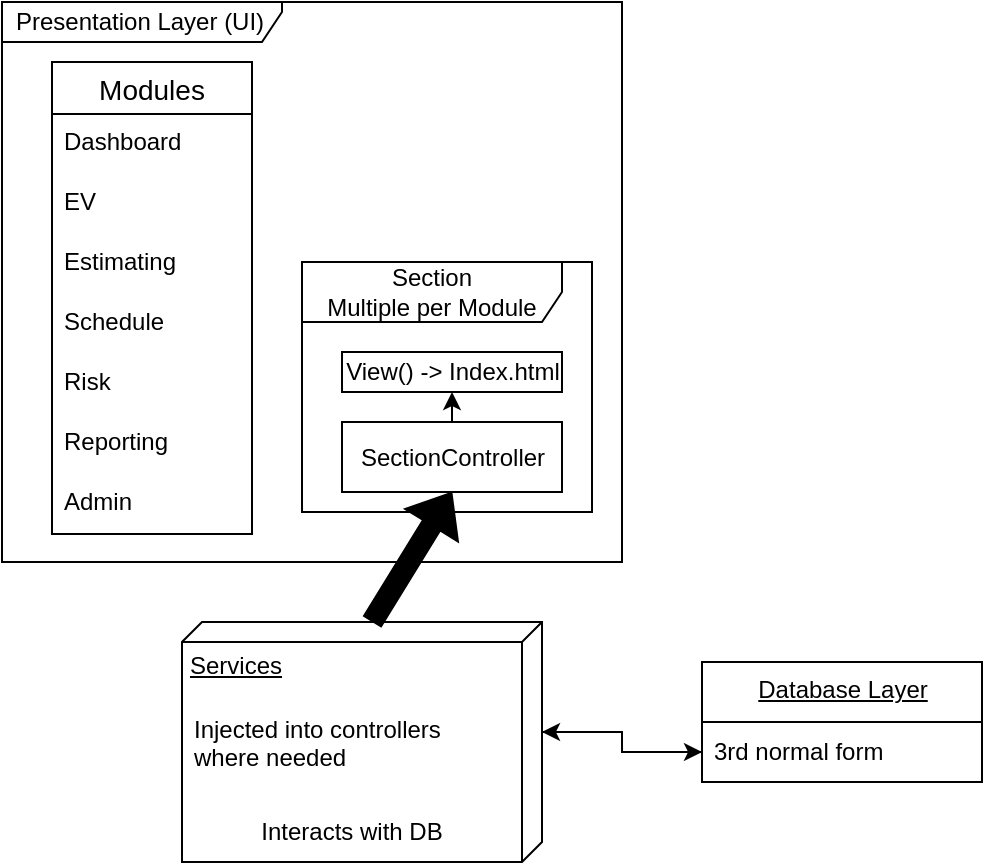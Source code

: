 <mxfile version="20.0.2" type="github">
  <diagram id="yPxyJZ8AM_hMuL3Unpa9" name="simple gitflow">
    <mxGraphModel dx="1347" dy="762" grid="1" gridSize="10" guides="1" tooltips="1" connect="1" arrows="1" fold="1" page="1" pageScale="1" pageWidth="1100" pageHeight="850" math="0" shadow="0">
      <root>
        <mxCell id="0" />
        <mxCell id="1" parent="0" />
        <mxCell id="UzCb-VMAC4h1DvaXCtll-26" value="Database Layer" style="swimlane;fontStyle=4;align=center;verticalAlign=top;childLayout=stackLayout;horizontal=1;startSize=30;horizontalStack=0;resizeParent=1;resizeParentMax=0;resizeLast=0;collapsible=0;marginBottom=0;html=1;" vertex="1" parent="1">
          <mxGeometry x="390" y="350" width="140" height="60" as="geometry" />
        </mxCell>
        <mxCell id="UzCb-VMAC4h1DvaXCtll-27" value="3rd normal form" style="html=1;strokeColor=none;fillColor=none;align=left;verticalAlign=middle;spacingLeft=4;spacingRight=4;rotatable=0;points=[[0,0.5],[1,0.5]];resizeWidth=1;" vertex="1" parent="UzCb-VMAC4h1DvaXCtll-26">
          <mxGeometry y="30" width="140" height="30" as="geometry" />
        </mxCell>
        <mxCell id="UzCb-VMAC4h1DvaXCtll-2" value="Presentation Layer (UI)" style="shape=umlFrame;whiteSpace=wrap;html=1;width=140;height=20;boundedLbl=1;verticalAlign=middle;align=left;spacingLeft=5;" vertex="1" parent="1">
          <mxGeometry x="40" y="20" width="310" height="280" as="geometry" />
        </mxCell>
        <mxCell id="UzCb-VMAC4h1DvaXCtll-16" value="Modules" style="swimlane;fontStyle=0;childLayout=stackLayout;horizontal=1;startSize=26;horizontalStack=0;resizeParent=1;resizeParentMax=0;resizeLast=0;collapsible=1;marginBottom=0;align=center;fontSize=14;" vertex="1" parent="1">
          <mxGeometry x="65" y="50" width="100" height="236" as="geometry">
            <mxRectangle x="30" y="40" width="90" height="30" as="alternateBounds" />
          </mxGeometry>
        </mxCell>
        <mxCell id="UzCb-VMAC4h1DvaXCtll-17" value="Dashboard  " style="text;strokeColor=none;fillColor=none;spacingLeft=4;spacingRight=4;overflow=hidden;rotatable=0;points=[[0,0.5],[1,0.5]];portConstraint=eastwest;fontSize=12;" vertex="1" parent="UzCb-VMAC4h1DvaXCtll-16">
          <mxGeometry y="26" width="100" height="30" as="geometry" />
        </mxCell>
        <mxCell id="UzCb-VMAC4h1DvaXCtll-18" value="EV" style="text;strokeColor=none;fillColor=none;spacingLeft=4;spacingRight=4;overflow=hidden;rotatable=0;points=[[0,0.5],[1,0.5]];portConstraint=eastwest;fontSize=12;" vertex="1" parent="UzCb-VMAC4h1DvaXCtll-16">
          <mxGeometry y="56" width="100" height="30" as="geometry" />
        </mxCell>
        <mxCell id="UzCb-VMAC4h1DvaXCtll-19" value="Estimating" style="text;strokeColor=none;fillColor=none;spacingLeft=4;spacingRight=4;overflow=hidden;rotatable=0;points=[[0,0.5],[1,0.5]];portConstraint=eastwest;fontSize=12;" vertex="1" parent="UzCb-VMAC4h1DvaXCtll-16">
          <mxGeometry y="86" width="100" height="30" as="geometry" />
        </mxCell>
        <mxCell id="UzCb-VMAC4h1DvaXCtll-22" value="Schedule" style="text;strokeColor=none;fillColor=none;spacingLeft=4;spacingRight=4;overflow=hidden;rotatable=0;points=[[0,0.5],[1,0.5]];portConstraint=eastwest;fontSize=12;" vertex="1" parent="UzCb-VMAC4h1DvaXCtll-16">
          <mxGeometry y="116" width="100" height="30" as="geometry" />
        </mxCell>
        <mxCell id="UzCb-VMAC4h1DvaXCtll-23" value="Risk" style="text;strokeColor=none;fillColor=none;spacingLeft=4;spacingRight=4;overflow=hidden;rotatable=0;points=[[0,0.5],[1,0.5]];portConstraint=eastwest;fontSize=12;" vertex="1" parent="UzCb-VMAC4h1DvaXCtll-16">
          <mxGeometry y="146" width="100" height="30" as="geometry" />
        </mxCell>
        <mxCell id="UzCb-VMAC4h1DvaXCtll-24" value="Reporting" style="text;strokeColor=none;fillColor=none;spacingLeft=4;spacingRight=4;overflow=hidden;rotatable=0;points=[[0,0.5],[1,0.5]];portConstraint=eastwest;fontSize=12;" vertex="1" parent="UzCb-VMAC4h1DvaXCtll-16">
          <mxGeometry y="176" width="100" height="30" as="geometry" />
        </mxCell>
        <mxCell id="UzCb-VMAC4h1DvaXCtll-25" value="Admin" style="text;strokeColor=none;fillColor=none;spacingLeft=4;spacingRight=4;overflow=hidden;rotatable=0;points=[[0,0.5],[1,0.5]];portConstraint=eastwest;fontSize=12;" vertex="1" parent="UzCb-VMAC4h1DvaXCtll-16">
          <mxGeometry y="206" width="100" height="30" as="geometry" />
        </mxCell>
        <mxCell id="UzCb-VMAC4h1DvaXCtll-32" value="Section&lt;br&gt;Multiple per Module" style="shape=umlFrame;whiteSpace=wrap;html=1;width=130;height=30;" vertex="1" parent="1">
          <mxGeometry x="190" y="150" width="145" height="125" as="geometry" />
        </mxCell>
        <mxCell id="UzCb-VMAC4h1DvaXCtll-33" value="View() -&amp;gt; Index.html" style="html=1;" vertex="1" parent="1">
          <mxGeometry x="210" y="195" width="110" height="20" as="geometry" />
        </mxCell>
        <mxCell id="UzCb-VMAC4h1DvaXCtll-35" style="edgeStyle=orthogonalEdgeStyle;rounded=0;orthogonalLoop=1;jettySize=auto;html=1;exitX=0.5;exitY=0;exitDx=0;exitDy=0;entryX=0.5;entryY=1;entryDx=0;entryDy=0;" edge="1" parent="1" source="UzCb-VMAC4h1DvaXCtll-34" target="UzCb-VMAC4h1DvaXCtll-33">
          <mxGeometry relative="1" as="geometry" />
        </mxCell>
        <mxCell id="UzCb-VMAC4h1DvaXCtll-34" value="SectionController" style="html=1;" vertex="1" parent="1">
          <mxGeometry x="210" y="230" width="110" height="35" as="geometry" />
        </mxCell>
        <mxCell id="UzCb-VMAC4h1DvaXCtll-42" style="edgeStyle=orthogonalEdgeStyle;rounded=0;orthogonalLoop=1;jettySize=auto;html=1;exitX=0;exitY=0;exitDx=55;exitDy=0;exitPerimeter=0;" edge="1" parent="1" source="UzCb-VMAC4h1DvaXCtll-38" target="UzCb-VMAC4h1DvaXCtll-27">
          <mxGeometry relative="1" as="geometry" />
        </mxCell>
        <mxCell id="UzCb-VMAC4h1DvaXCtll-38" value="Services" style="verticalAlign=top;align=left;spacingTop=8;spacingLeft=2;spacingRight=12;shape=cube;size=10;direction=south;fontStyle=4;html=1;" vertex="1" parent="1">
          <mxGeometry x="130" y="330" width="180" height="120" as="geometry" />
        </mxCell>
        <mxCell id="UzCb-VMAC4h1DvaXCtll-39" value="Injected into controllers &#xa;where needed" style="text;strokeColor=none;fillColor=none;align=left;verticalAlign=top;spacingLeft=4;spacingRight=4;overflow=hidden;rotatable=0;points=[[0,0.5],[1,0.5]];portConstraint=eastwest;" vertex="1" parent="1">
          <mxGeometry x="130" y="370" width="150" height="40" as="geometry" />
        </mxCell>
        <mxCell id="UzCb-VMAC4h1DvaXCtll-40" style="edgeStyle=orthogonalEdgeStyle;rounded=0;orthogonalLoop=1;jettySize=auto;html=1;exitX=0;exitY=0.5;exitDx=0;exitDy=0;entryX=0;entryY=0;entryDx=55;entryDy=0;entryPerimeter=0;" edge="1" parent="1" source="UzCb-VMAC4h1DvaXCtll-27" target="UzCb-VMAC4h1DvaXCtll-38">
          <mxGeometry relative="1" as="geometry" />
        </mxCell>
        <mxCell id="UzCb-VMAC4h1DvaXCtll-43" value="Interacts with DB" style="text;html=1;strokeColor=none;fillColor=none;align=center;verticalAlign=middle;whiteSpace=wrap;rounded=0;" vertex="1" parent="1">
          <mxGeometry x="130" y="420" width="170" height="30" as="geometry" />
        </mxCell>
        <mxCell id="UzCb-VMAC4h1DvaXCtll-44" value="" style="shape=flexArrow;endArrow=classic;html=1;rounded=0;entryX=0.5;entryY=1;entryDx=0;entryDy=0;exitX=0;exitY=0;exitDx=0;exitDy=85;exitPerimeter=0;fillColor=#000000;" edge="1" parent="1" source="UzCb-VMAC4h1DvaXCtll-38" target="UzCb-VMAC4h1DvaXCtll-34">
          <mxGeometry width="50" height="50" relative="1" as="geometry">
            <mxPoint x="440" y="310" as="sourcePoint" />
            <mxPoint x="490" y="260" as="targetPoint" />
          </mxGeometry>
        </mxCell>
      </root>
    </mxGraphModel>
  </diagram>
</mxfile>
